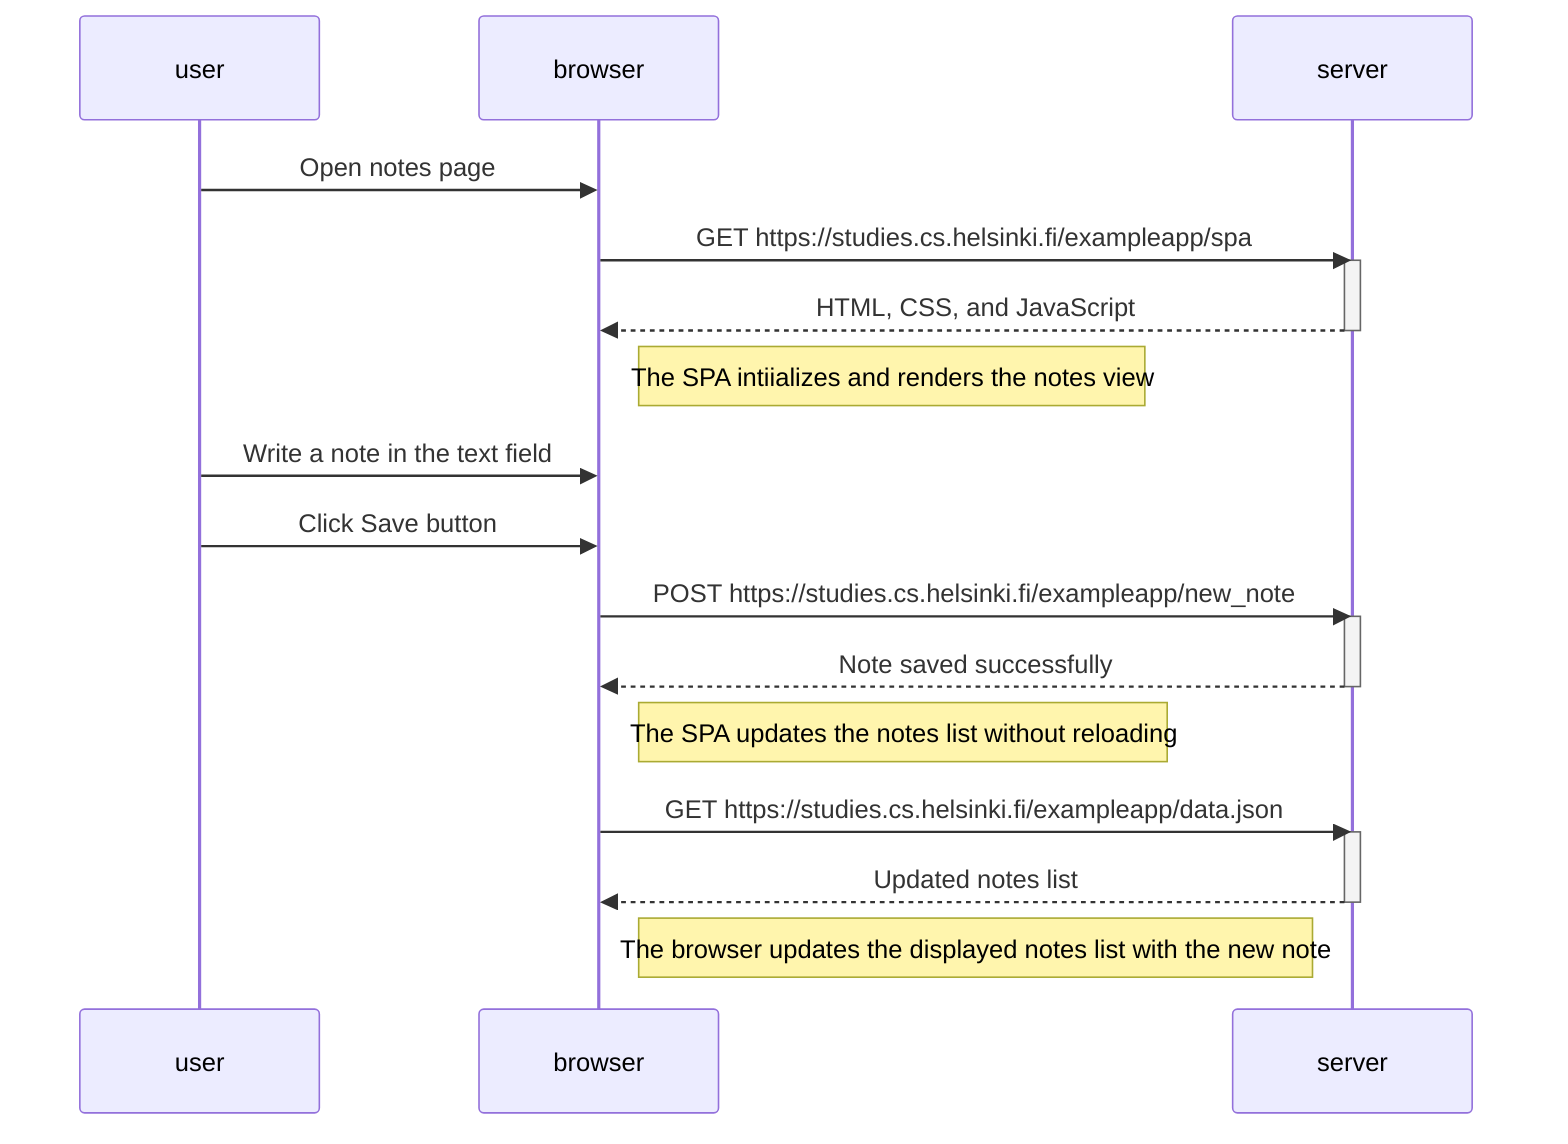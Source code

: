 sequenceDiagram
    participant user
    participant browser
    participant server

    user->>browser: Open notes page
    browser->>server: GET https://studies.cs.helsinki.fi/exampleapp/spa
    activate server
    server-->>browser: HTML, CSS, and JavaScript
    deactivate server

    Note right of browser: The SPA intiializes and renders the notes view

    user->>browser: Write a note in the text field
    user->>browser: Click Save button
    browser->>server: POST https://studies.cs.helsinki.fi/exampleapp/new_note
    activate server
    server-->>browser: Note saved successfully
    deactivate server

    Note right of browser: The SPA updates the notes list without reloading

    browser->>server: GET https://studies.cs.helsinki.fi/exampleapp/data.json
    activate server
    server-->>browser: Updated notes list
    deactivate server

    Note right of browser: The browser updates the displayed notes list with the new note